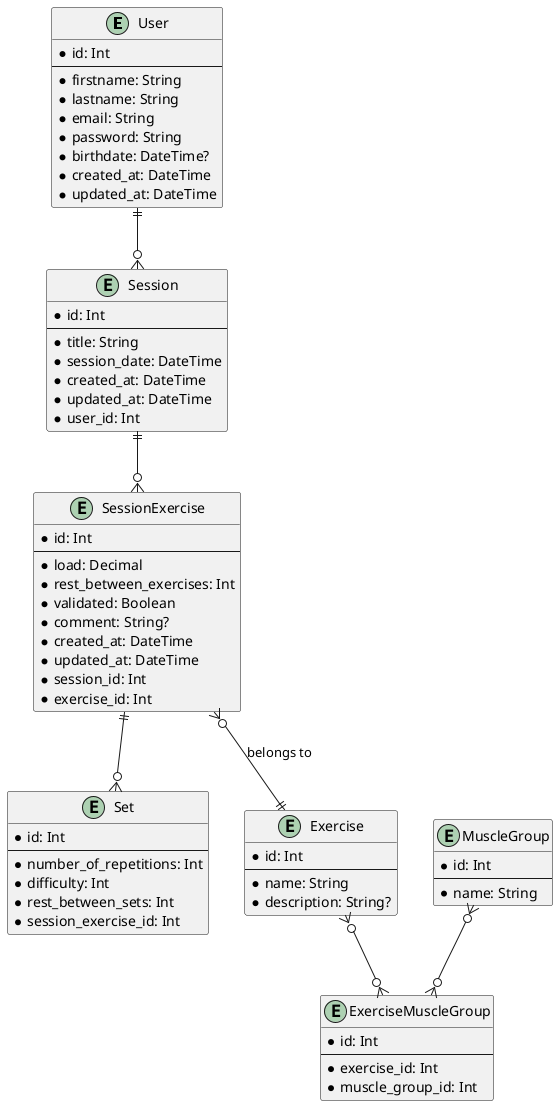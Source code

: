 <<<<<<< HEAD
left to right direction

entity "User" {
    * id
    --
    * firstname
    * lastname
    * email
    * password
    * birthdate
    * created_at
    * updated_at
}

entity "Session" {
    * id
    --
    * title
    * session_date
    * created_at
    * updated_at
    * user_id
}

entity "SessionExercise"{
    * id
    --
    * load
    * rest_between_exercises
    * validated
    * comment
    * created_at
    * updated_at
    * exercise_id

}

entity "Set"  {
    * id
    --
    * number_of_repetiions
    * difficulty
    * rest_between_sets
    * session_exercise_id

}

entity "Exercise"  {
    * id
    --
    * name
    * description

}

entity "MuscleGroup"  {
    * id
    --
    * name
}

entity "ExerciseMuscleGroup"  {
    * id
    --
    * exercise_id
    * muscle_group_id
}

User ||--o{ Session
Session ||--o{ SessionExercise
SessionExercise ||--o{ Set
SessionExercise }o--|| Exercise
ExerciseMuscleGroup }o--o{ Exercise
ExerciseMuscleGroup }o--o{ MuscleGroup
=======
@startuml
' left to right direction

entity User {
    * id: Int
    --
    * firstname: String
    * lastname: String
    * email: String
    * password: String
    * birthdate: DateTime?
    * created_at: DateTime
    * updated_at: DateTime
}

entity Session {
    * id: Int
    --
    * title: String
    * session_date: DateTime
    * created_at: DateTime
    * updated_at: DateTime
    * user_id: Int
}

entity SessionExercise {
    * id: Int
    --
    * load: Decimal
    * rest_between_exercises: Int
    * validated: Boolean
    * comment: String?
    * created_at: DateTime
    * updated_at: DateTime
    * session_id: Int
    * exercise_id: Int
}

entity Set {
    * id: Int
    --
    * number_of_repetitions: Int
    * difficulty: Int
    * rest_between_sets: Int
    * session_exercise_id: Int
}

entity Exercise {
    * id: Int
    --
    * name: String
    * description: String?
}

entity MuscleGroup {
    * id: Int
    --
    * name: String
}

entity ExerciseMuscleGroup {
    * id: Int
    --
    * exercise_id: Int
    * muscle_group_id: Int
}

' Relations

User ||--o{ Session 
Session ||--o{ SessionExercise 
SessionExercise }o--|| Exercise : "belongs to"
SessionExercise ||--o{ Set 
Exercise }o--o{ ExerciseMuscleGroup 
MuscleGroup }o--o{ ExerciseMuscleGroup

@enduml




>>>>>>> aaf40879b079172f25f20212b1e9db2648bd1249
